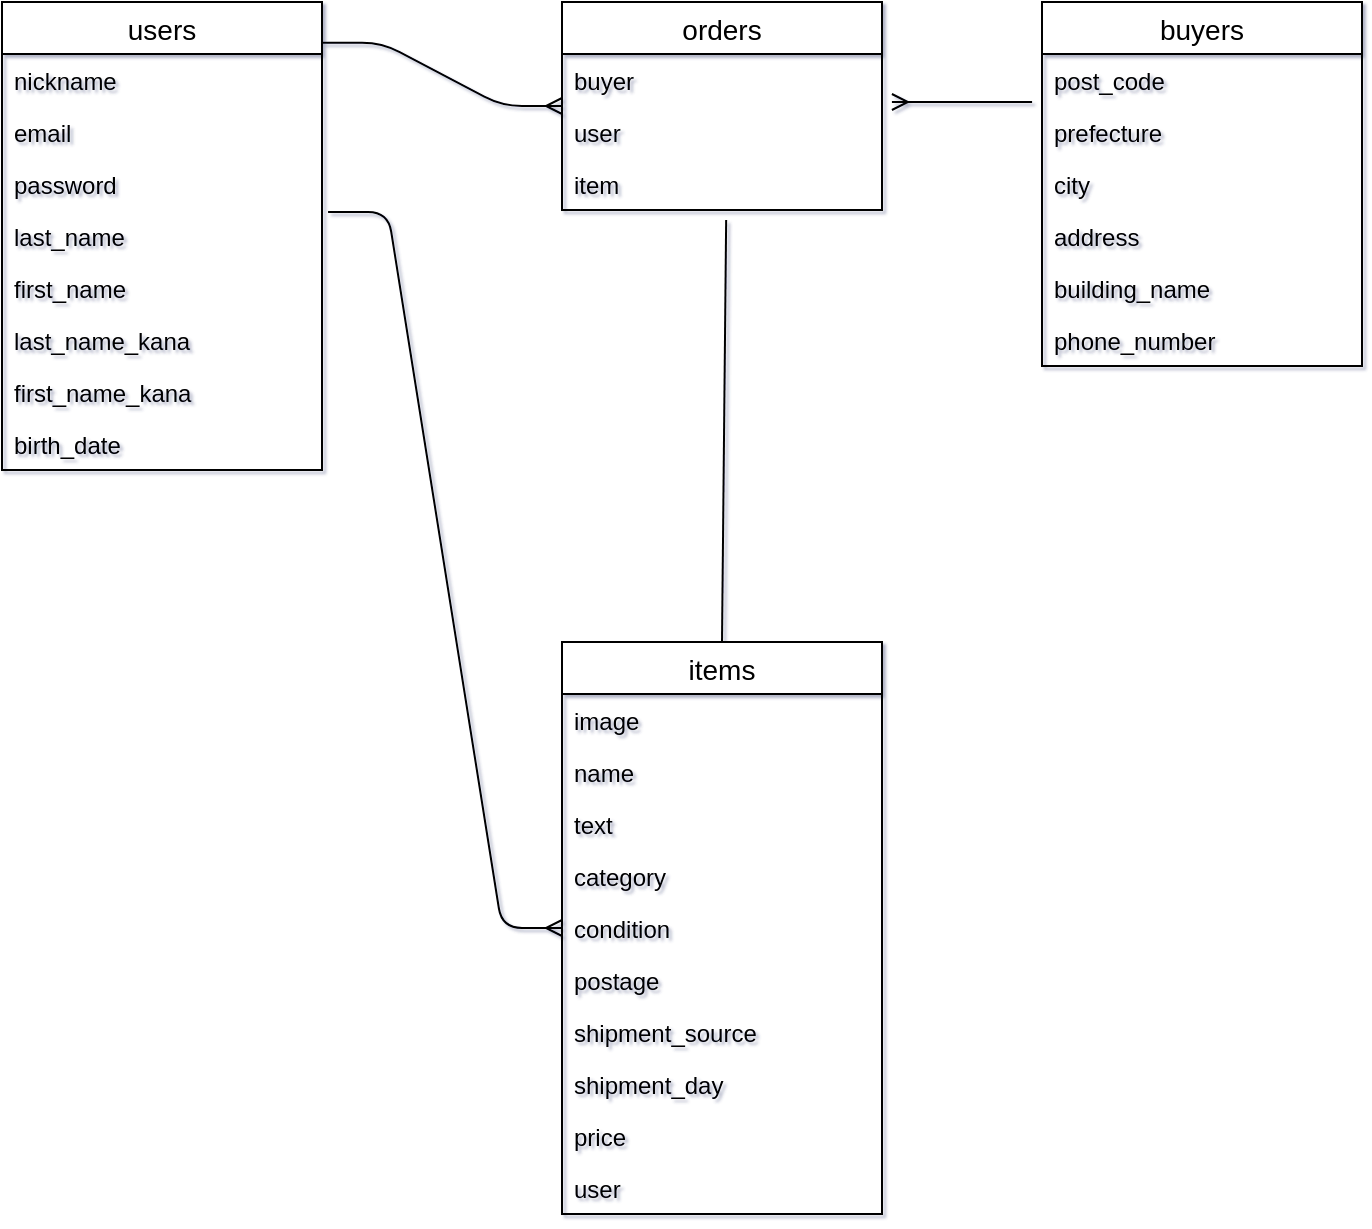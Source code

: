 <mxfile version="13.1.3">
    <diagram id="6hGFLwfOUW9BJ-s0fimq" name="Page-1">
        <mxGraphModel dx="536" dy="693" grid="1" gridSize="10" guides="1" tooltips="1" connect="1" arrows="1" fold="1" page="1" pageScale="1" pageWidth="827" pageHeight="1169" math="0" shadow="1">
            <root>
                <mxCell id="0"/>
                <mxCell id="1" parent="0"/>
                <mxCell id="7E6AoXQzwzL5EU_pq93s-148" value="users" style="swimlane;fontStyle=0;childLayout=stackLayout;horizontal=1;startSize=26;horizontalStack=0;resizeParent=1;resizeParentMax=0;resizeLast=0;collapsible=1;marginBottom=0;align=center;fontSize=14;" parent="1" vertex="1">
                    <mxGeometry x="80" y="80" width="160" height="234" as="geometry"/>
                </mxCell>
                <mxCell id="7E6AoXQzwzL5EU_pq93s-149" value="nickname" style="text;strokeColor=none;fillColor=none;spacingLeft=4;spacingRight=4;overflow=hidden;rotatable=0;points=[[0,0.5],[1,0.5]];portConstraint=eastwest;fontSize=12;" parent="7E6AoXQzwzL5EU_pq93s-148" vertex="1">
                    <mxGeometry y="26" width="160" height="26" as="geometry"/>
                </mxCell>
                <mxCell id="7E6AoXQzwzL5EU_pq93s-150" value="email" style="text;strokeColor=none;fillColor=none;spacingLeft=4;spacingRight=4;overflow=hidden;rotatable=0;points=[[0,0.5],[1,0.5]];portConstraint=eastwest;fontSize=12;" parent="7E6AoXQzwzL5EU_pq93s-148" vertex="1">
                    <mxGeometry y="52" width="160" height="26" as="geometry"/>
                </mxCell>
                <mxCell id="7E6AoXQzwzL5EU_pq93s-151" value="password" style="text;strokeColor=none;fillColor=none;spacingLeft=4;spacingRight=4;overflow=hidden;rotatable=0;points=[[0,0.5],[1,0.5]];portConstraint=eastwest;fontSize=12;" parent="7E6AoXQzwzL5EU_pq93s-148" vertex="1">
                    <mxGeometry y="78" width="160" height="26" as="geometry"/>
                </mxCell>
                <mxCell id="7E6AoXQzwzL5EU_pq93s-158" value="last_name" style="text;strokeColor=none;fillColor=none;spacingLeft=4;spacingRight=4;overflow=hidden;rotatable=0;points=[[0,0.5],[1,0.5]];portConstraint=eastwest;fontSize=12;" parent="7E6AoXQzwzL5EU_pq93s-148" vertex="1">
                    <mxGeometry y="104" width="160" height="26" as="geometry"/>
                </mxCell>
                <mxCell id="7E6AoXQzwzL5EU_pq93s-152" value="first_name" style="text;strokeColor=none;fillColor=none;spacingLeft=4;spacingRight=4;overflow=hidden;rotatable=0;points=[[0,0.5],[1,0.5]];portConstraint=eastwest;fontSize=12;" parent="7E6AoXQzwzL5EU_pq93s-148" vertex="1">
                    <mxGeometry y="130" width="160" height="26" as="geometry"/>
                </mxCell>
                <mxCell id="7E6AoXQzwzL5EU_pq93s-153" value="last_name_kana" style="text;strokeColor=none;fillColor=none;spacingLeft=4;spacingRight=4;overflow=hidden;rotatable=0;points=[[0,0.5],[1,0.5]];portConstraint=eastwest;fontSize=12;" parent="7E6AoXQzwzL5EU_pq93s-148" vertex="1">
                    <mxGeometry y="156" width="160" height="26" as="geometry"/>
                </mxCell>
                <mxCell id="7E6AoXQzwzL5EU_pq93s-154" value="first_name_kana" style="text;strokeColor=none;fillColor=none;spacingLeft=4;spacingRight=4;overflow=hidden;rotatable=0;points=[[0,0.5],[1,0.5]];portConstraint=eastwest;fontSize=12;" parent="7E6AoXQzwzL5EU_pq93s-148" vertex="1">
                    <mxGeometry y="182" width="160" height="26" as="geometry"/>
                </mxCell>
                <mxCell id="7E6AoXQzwzL5EU_pq93s-155" value="birth_date" style="text;strokeColor=none;fillColor=none;spacingLeft=4;spacingRight=4;overflow=hidden;rotatable=0;points=[[0,0.5],[1,0.5]];portConstraint=eastwest;fontSize=12;" parent="7E6AoXQzwzL5EU_pq93s-148" vertex="1">
                    <mxGeometry y="208" width="160" height="26" as="geometry"/>
                </mxCell>
                <mxCell id="7E6AoXQzwzL5EU_pq93s-173" value="" style="edgeStyle=entityRelationEdgeStyle;fontSize=12;html=1;endArrow=ERmany;exitX=1.019;exitY=0.038;exitDx=0;exitDy=0;exitPerimeter=0;" parent="1" source="7E6AoXQzwzL5EU_pq93s-158" target="7E6AoXQzwzL5EU_pq93s-128" edge="1">
                    <mxGeometry width="100" height="100" relative="1" as="geometry">
                        <mxPoint x="160" y="370" as="sourcePoint"/>
                        <mxPoint x="280" y="560" as="targetPoint"/>
                    </mxGeometry>
                </mxCell>
                <mxCell id="7E6AoXQzwzL5EU_pq93s-159" value="buyers" style="swimlane;fontStyle=0;childLayout=stackLayout;horizontal=1;startSize=26;horizontalStack=0;resizeParent=1;resizeParentMax=0;resizeLast=0;collapsible=1;marginBottom=0;align=center;fontSize=14;" parent="1" vertex="1">
                    <mxGeometry x="600" y="80" width="160" height="182" as="geometry"/>
                </mxCell>
                <mxCell id="7E6AoXQzwzL5EU_pq93s-164" value="post_code" style="text;strokeColor=none;fillColor=none;spacingLeft=4;spacingRight=4;overflow=hidden;rotatable=0;points=[[0,0.5],[1,0.5]];portConstraint=eastwest;fontSize=12;" parent="7E6AoXQzwzL5EU_pq93s-159" vertex="1">
                    <mxGeometry y="26" width="160" height="26" as="geometry"/>
                </mxCell>
                <mxCell id="7E6AoXQzwzL5EU_pq93s-165" value="prefecture" style="text;strokeColor=none;fillColor=none;spacingLeft=4;spacingRight=4;overflow=hidden;rotatable=0;points=[[0,0.5],[1,0.5]];portConstraint=eastwest;fontSize=12;" parent="7E6AoXQzwzL5EU_pq93s-159" vertex="1">
                    <mxGeometry y="52" width="160" height="26" as="geometry"/>
                </mxCell>
                <mxCell id="7E6AoXQzwzL5EU_pq93s-166" value="city" style="text;strokeColor=none;fillColor=none;spacingLeft=4;spacingRight=4;overflow=hidden;rotatable=0;points=[[0,0.5],[1,0.5]];portConstraint=eastwest;fontSize=12;" parent="7E6AoXQzwzL5EU_pq93s-159" vertex="1">
                    <mxGeometry y="78" width="160" height="26" as="geometry"/>
                </mxCell>
                <mxCell id="7E6AoXQzwzL5EU_pq93s-167" value="address" style="text;strokeColor=none;fillColor=none;spacingLeft=4;spacingRight=4;overflow=hidden;rotatable=0;points=[[0,0.5],[1,0.5]];portConstraint=eastwest;fontSize=12;" parent="7E6AoXQzwzL5EU_pq93s-159" vertex="1">
                    <mxGeometry y="104" width="160" height="26" as="geometry"/>
                </mxCell>
                <mxCell id="7E6AoXQzwzL5EU_pq93s-168" value="building_name" style="text;strokeColor=none;fillColor=none;spacingLeft=4;spacingRight=4;overflow=hidden;rotatable=0;points=[[0,0.5],[1,0.5]];portConstraint=eastwest;fontSize=12;" parent="7E6AoXQzwzL5EU_pq93s-159" vertex="1">
                    <mxGeometry y="130" width="160" height="26" as="geometry"/>
                </mxCell>
                <mxCell id="7E6AoXQzwzL5EU_pq93s-169" value="phone_number" style="text;strokeColor=none;fillColor=none;spacingLeft=4;spacingRight=4;overflow=hidden;rotatable=0;points=[[0,0.5],[1,0.5]];portConstraint=eastwest;fontSize=12;" parent="7E6AoXQzwzL5EU_pq93s-159" vertex="1">
                    <mxGeometry y="156" width="160" height="26" as="geometry"/>
                </mxCell>
                <mxCell id="7" value="" style="endArrow=none;html=1;rounded=0;exitX=0.5;exitY=0;exitDx=0;exitDy=0;entryX=0.513;entryY=1.192;entryDx=0;entryDy=0;entryPerimeter=0;" parent="1" source="7E6AoXQzwzL5EU_pq93s-128" target="5" edge="1">
                    <mxGeometry relative="1" as="geometry">
                        <mxPoint x="400" y="360" as="sourcePoint"/>
                        <mxPoint x="420" y="340" as="targetPoint"/>
                        <Array as="points"/>
                    </mxGeometry>
                </mxCell>
                <mxCell id="20" value="" style="edgeStyle=entityRelationEdgeStyle;fontSize=12;html=1;endArrow=ERmany;exitX=1;exitY=0.087;exitDx=0;exitDy=0;exitPerimeter=0;" parent="1" source="7E6AoXQzwzL5EU_pq93s-148" target="2" edge="1">
                    <mxGeometry width="100" height="100" relative="1" as="geometry">
                        <mxPoint x="650" y="490" as="sourcePoint"/>
                        <mxPoint x="750" y="390" as="targetPoint"/>
                    </mxGeometry>
                </mxCell>
                <mxCell id="2" value="orders" style="swimlane;fontStyle=0;childLayout=stackLayout;horizontal=1;startSize=26;horizontalStack=0;resizeParent=1;resizeParentMax=0;resizeLast=0;collapsible=1;marginBottom=0;align=center;fontSize=14;" parent="1" vertex="1">
                    <mxGeometry x="360" y="80" width="160" height="104" as="geometry"/>
                </mxCell>
                <mxCell id="3" value="buyer" style="text;strokeColor=none;fillColor=none;spacingLeft=4;spacingRight=4;overflow=hidden;rotatable=0;points=[[0,0.5],[1,0.5]];portConstraint=eastwest;fontSize=12;" parent="2" vertex="1">
                    <mxGeometry y="26" width="160" height="26" as="geometry"/>
                </mxCell>
                <mxCell id="4" value="user" style="text;strokeColor=none;fillColor=none;spacingLeft=4;spacingRight=4;overflow=hidden;rotatable=0;points=[[0,0.5],[1,0.5]];portConstraint=eastwest;fontSize=12;" parent="2" vertex="1">
                    <mxGeometry y="52" width="160" height="26" as="geometry"/>
                </mxCell>
                <mxCell id="5" value="item" style="text;strokeColor=none;fillColor=none;spacingLeft=4;spacingRight=4;overflow=hidden;rotatable=0;points=[[0,0.5],[1,0.5]];portConstraint=eastwest;fontSize=12;" parent="2" vertex="1">
                    <mxGeometry y="78" width="160" height="26" as="geometry"/>
                </mxCell>
                <mxCell id="7E6AoXQzwzL5EU_pq93s-128" value="items" style="swimlane;fontStyle=0;childLayout=stackLayout;horizontal=1;startSize=26;horizontalStack=0;resizeParent=1;resizeParentMax=0;resizeLast=0;collapsible=1;marginBottom=0;align=center;fontSize=14;" parent="1" vertex="1">
                    <mxGeometry x="360" y="400" width="160" height="286" as="geometry"/>
                </mxCell>
                <mxCell id="7E6AoXQzwzL5EU_pq93s-129" value="image" style="text;strokeColor=none;fillColor=none;spacingLeft=4;spacingRight=4;overflow=hidden;rotatable=0;points=[[0,0.5],[1,0.5]];portConstraint=eastwest;fontSize=12;" parent="7E6AoXQzwzL5EU_pq93s-128" vertex="1">
                    <mxGeometry y="26" width="160" height="26" as="geometry"/>
                </mxCell>
                <mxCell id="7E6AoXQzwzL5EU_pq93s-130" value="name" style="text;strokeColor=none;fillColor=none;spacingLeft=4;spacingRight=4;overflow=hidden;rotatable=0;points=[[0,0.5],[1,0.5]];portConstraint=eastwest;fontSize=12;" parent="7E6AoXQzwzL5EU_pq93s-128" vertex="1">
                    <mxGeometry y="52" width="160" height="26" as="geometry"/>
                </mxCell>
                <mxCell id="7E6AoXQzwzL5EU_pq93s-131" value="text" style="text;strokeColor=none;fillColor=none;spacingLeft=4;spacingRight=4;overflow=hidden;rotatable=0;points=[[0,0.5],[1,0.5]];portConstraint=eastwest;fontSize=12;" parent="7E6AoXQzwzL5EU_pq93s-128" vertex="1">
                    <mxGeometry y="78" width="160" height="26" as="geometry"/>
                </mxCell>
                <mxCell id="7E6AoXQzwzL5EU_pq93s-132" value="category" style="text;strokeColor=none;fillColor=none;spacingLeft=4;spacingRight=4;overflow=hidden;rotatable=0;points=[[0,0.5],[1,0.5]];portConstraint=eastwest;fontSize=12;" parent="7E6AoXQzwzL5EU_pq93s-128" vertex="1">
                    <mxGeometry y="104" width="160" height="26" as="geometry"/>
                </mxCell>
                <mxCell id="7E6AoXQzwzL5EU_pq93s-133" value="condition" style="text;strokeColor=none;fillColor=none;spacingLeft=4;spacingRight=4;overflow=hidden;rotatable=0;points=[[0,0.5],[1,0.5]];portConstraint=eastwest;fontSize=12;" parent="7E6AoXQzwzL5EU_pq93s-128" vertex="1">
                    <mxGeometry y="130" width="160" height="26" as="geometry"/>
                </mxCell>
                <mxCell id="7E6AoXQzwzL5EU_pq93s-134" value="postage" style="text;strokeColor=none;fillColor=none;spacingLeft=4;spacingRight=4;overflow=hidden;rotatable=0;points=[[0,0.5],[1,0.5]];portConstraint=eastwest;fontSize=12;" parent="7E6AoXQzwzL5EU_pq93s-128" vertex="1">
                    <mxGeometry y="156" width="160" height="26" as="geometry"/>
                </mxCell>
                <mxCell id="7E6AoXQzwzL5EU_pq93s-135" value="shipment_source" style="text;strokeColor=none;fillColor=none;spacingLeft=4;spacingRight=4;overflow=hidden;rotatable=0;points=[[0,0.5],[1,0.5]];portConstraint=eastwest;fontSize=12;" parent="7E6AoXQzwzL5EU_pq93s-128" vertex="1">
                    <mxGeometry y="182" width="160" height="26" as="geometry"/>
                </mxCell>
                <mxCell id="7E6AoXQzwzL5EU_pq93s-136" value="shipment_day" style="text;strokeColor=none;fillColor=none;spacingLeft=4;spacingRight=4;overflow=hidden;rotatable=0;points=[[0,0.5],[1,0.5]];portConstraint=eastwest;fontSize=12;" parent="7E6AoXQzwzL5EU_pq93s-128" vertex="1">
                    <mxGeometry y="208" width="160" height="26" as="geometry"/>
                </mxCell>
                <mxCell id="7E6AoXQzwzL5EU_pq93s-137" value="price" style="text;strokeColor=none;fillColor=none;spacingLeft=4;spacingRight=4;overflow=hidden;rotatable=0;points=[[0,0.5],[1,0.5]];portConstraint=eastwest;fontSize=12;" parent="7E6AoXQzwzL5EU_pq93s-128" vertex="1">
                    <mxGeometry y="234" width="160" height="26" as="geometry"/>
                </mxCell>
                <mxCell id="7E6AoXQzwzL5EU_pq93s-170" value="user" style="text;strokeColor=none;fillColor=none;spacingLeft=4;spacingRight=4;overflow=hidden;rotatable=0;points=[[0,0.5],[1,0.5]];portConstraint=eastwest;fontSize=12;" parent="7E6AoXQzwzL5EU_pq93s-128" vertex="1">
                    <mxGeometry y="260" width="160" height="26" as="geometry"/>
                </mxCell>
                <mxCell id="26" value="" style="fontSize=12;html=1;endArrow=ERmany;entryX=1.031;entryY=-0.077;entryDx=0;entryDy=0;entryPerimeter=0;exitX=-0.031;exitY=-0.077;exitDx=0;exitDy=0;exitPerimeter=0;" parent="1" source="7E6AoXQzwzL5EU_pq93s-165" target="4" edge="1">
                    <mxGeometry width="100" height="100" relative="1" as="geometry">
                        <mxPoint x="650" y="490" as="sourcePoint"/>
                        <mxPoint x="750" y="390" as="targetPoint"/>
                    </mxGeometry>
                </mxCell>
            </root>
        </mxGraphModel>
    </diagram>
</mxfile>